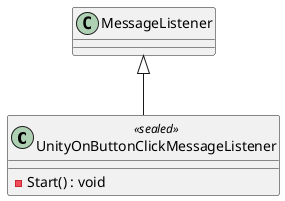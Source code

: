 @startuml
class UnityOnButtonClickMessageListener <<sealed>> {
    - Start() : void
}
MessageListener <|-- UnityOnButtonClickMessageListener
@enduml
